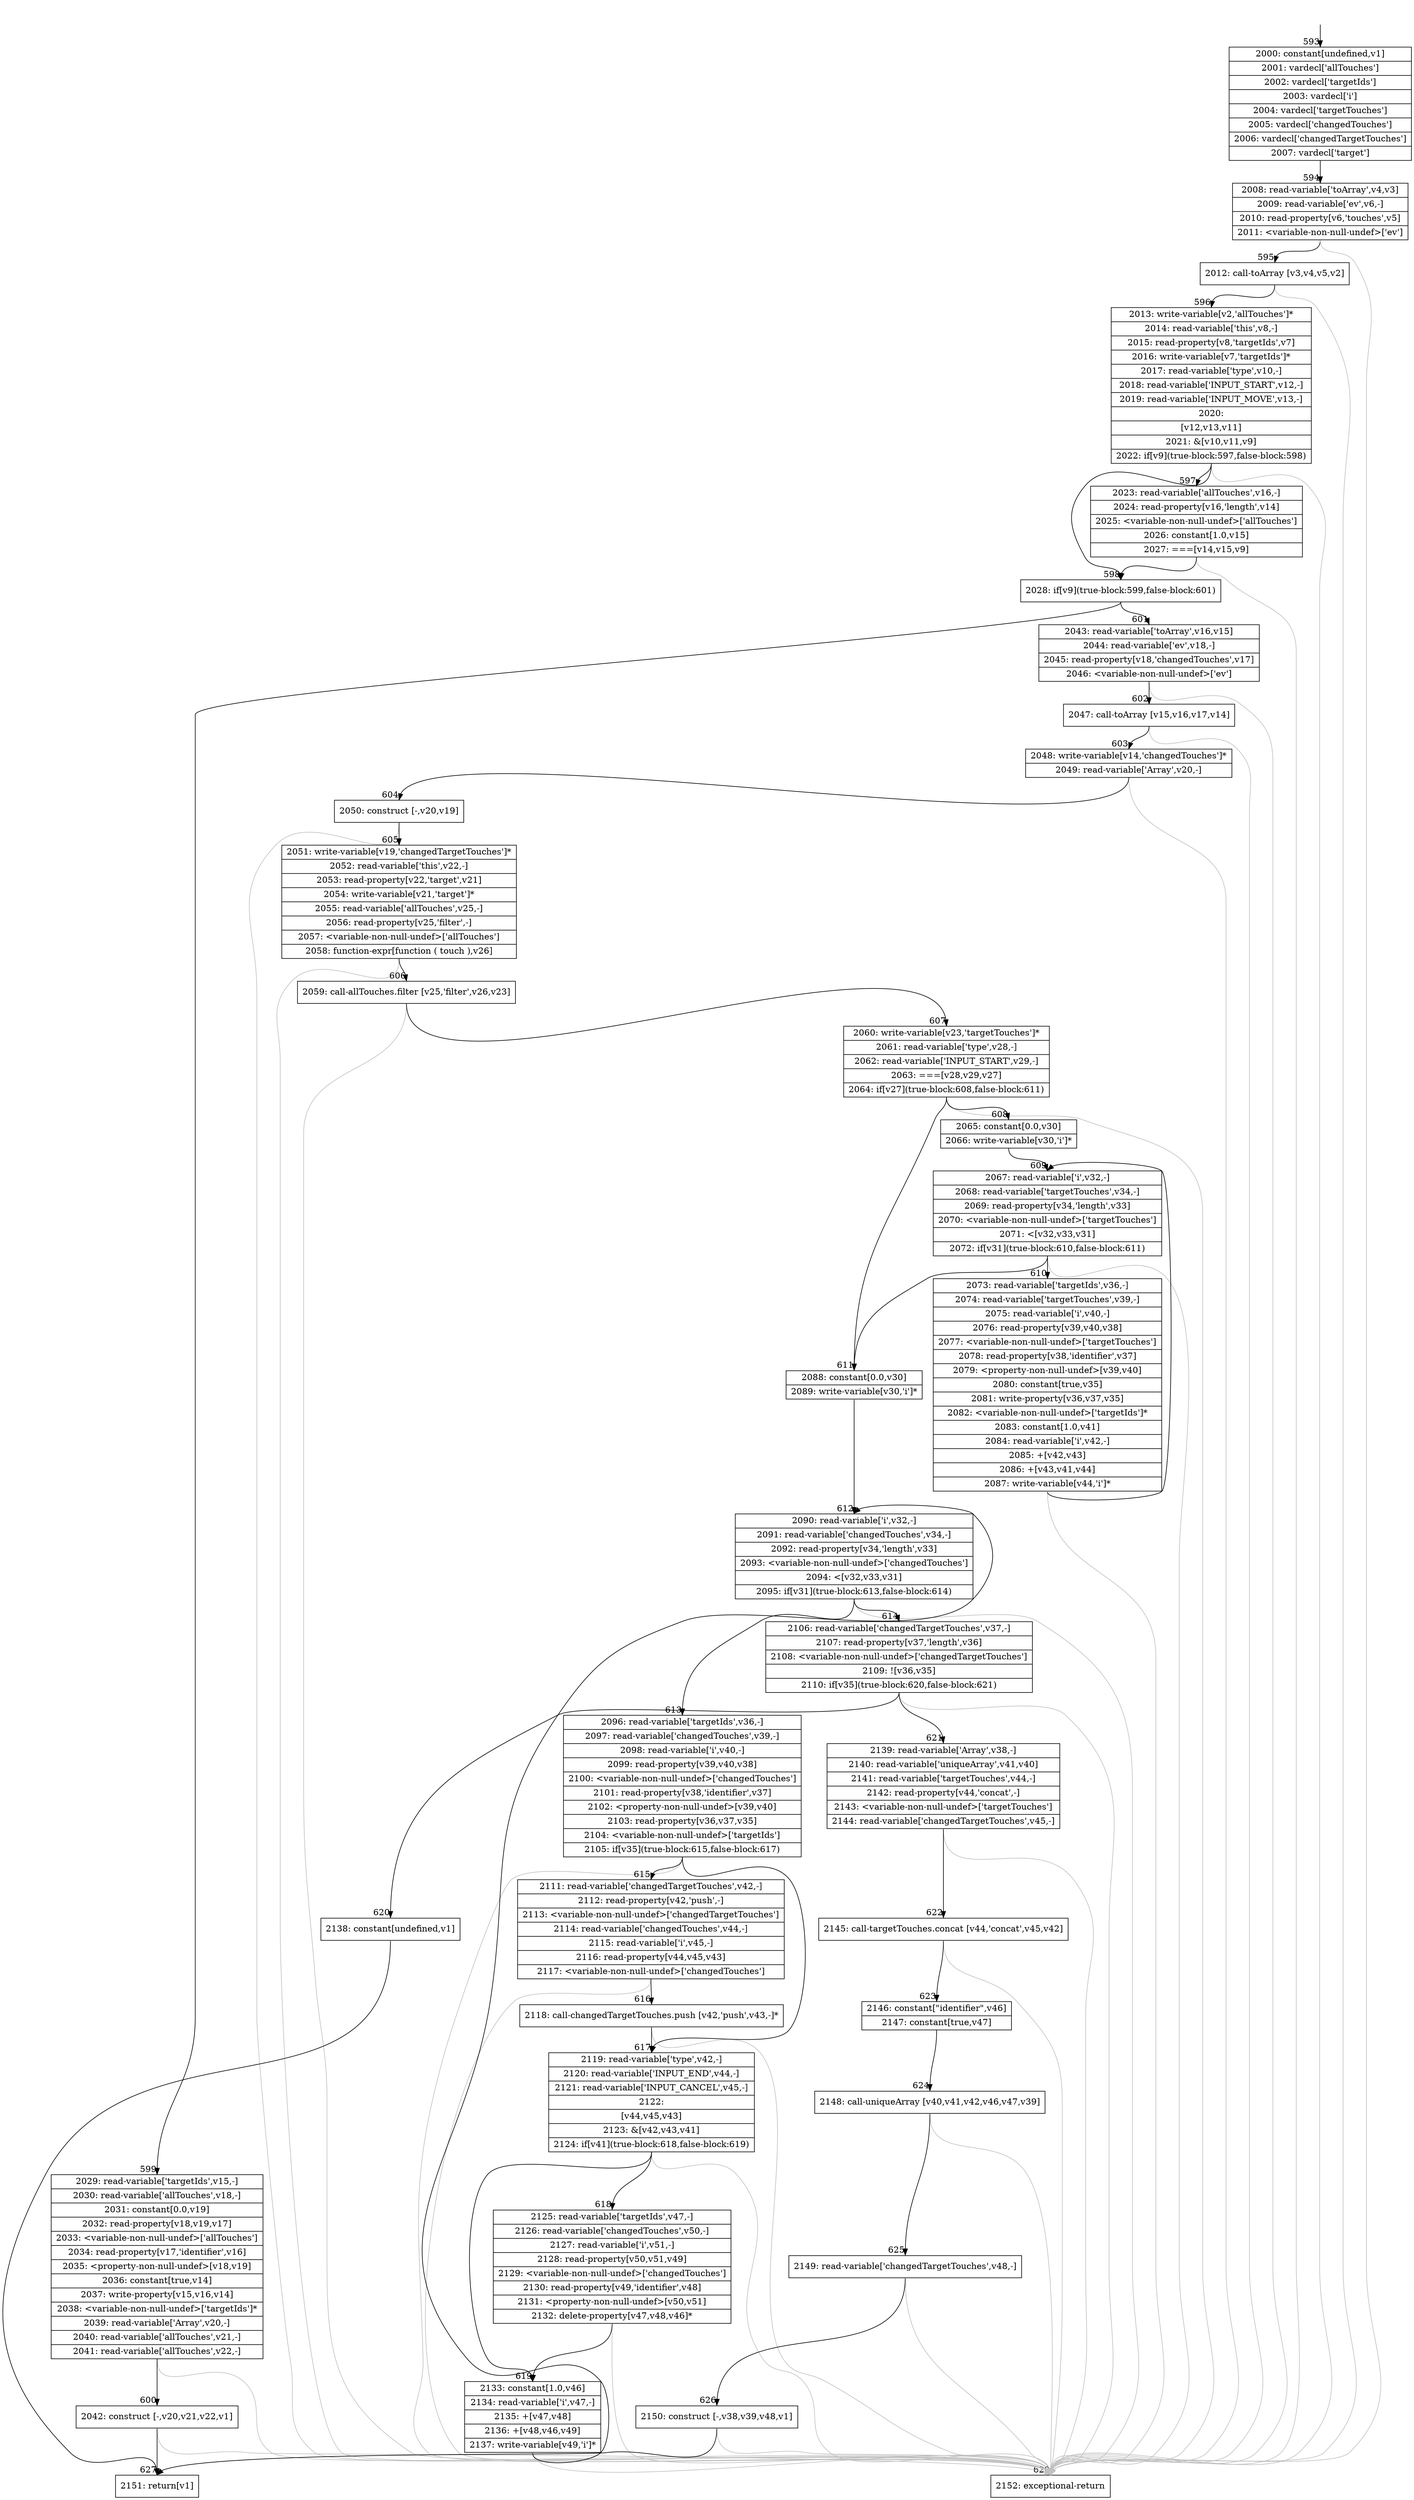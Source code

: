 digraph {
rankdir="TD"
BB_entry53[shape=none,label=""];
BB_entry53 -> BB593 [tailport=s, headport=n, headlabel="    593"]
BB593 [shape=record label="{2000: constant[undefined,v1]|2001: vardecl['allTouches']|2002: vardecl['targetIds']|2003: vardecl['i']|2004: vardecl['targetTouches']|2005: vardecl['changedTouches']|2006: vardecl['changedTargetTouches']|2007: vardecl['target']}" ] 
BB593 -> BB594 [tailport=s, headport=n, headlabel="      594"]
BB594 [shape=record label="{2008: read-variable['toArray',v4,v3]|2009: read-variable['ev',v6,-]|2010: read-property[v6,'touches',v5]|2011: \<variable-non-null-undef\>['ev']}" ] 
BB594 -> BB595 [tailport=s, headport=n, headlabel="      595"]
BB594 -> BB628 [tailport=s, headport=n, color=gray, headlabel="      628"]
BB595 [shape=record label="{2012: call-toArray [v3,v4,v5,v2]}" ] 
BB595 -> BB596 [tailport=s, headport=n, headlabel="      596"]
BB595 -> BB628 [tailport=s, headport=n, color=gray]
BB596 [shape=record label="{2013: write-variable[v2,'allTouches']*|2014: read-variable['this',v8,-]|2015: read-property[v8,'targetIds',v7]|2016: write-variable[v7,'targetIds']*|2017: read-variable['type',v10,-]|2018: read-variable['INPUT_START',v12,-]|2019: read-variable['INPUT_MOVE',v13,-]|2020: |[v12,v13,v11]|2021: &[v10,v11,v9]|2022: if[v9](true-block:597,false-block:598)}" ] 
BB596 -> BB598 [tailport=s, headport=n, headlabel="      598"]
BB596 -> BB597 [tailport=s, headport=n, headlabel="      597"]
BB596 -> BB628 [tailport=s, headport=n, color=gray]
BB597 [shape=record label="{2023: read-variable['allTouches',v16,-]|2024: read-property[v16,'length',v14]|2025: \<variable-non-null-undef\>['allTouches']|2026: constant[1.0,v15]|2027: ===[v14,v15,v9]}" ] 
BB597 -> BB598 [tailport=s, headport=n]
BB597 -> BB628 [tailport=s, headport=n, color=gray]
BB598 [shape=record label="{2028: if[v9](true-block:599,false-block:601)}" ] 
BB598 -> BB599 [tailport=s, headport=n, headlabel="      599"]
BB598 -> BB601 [tailport=s, headport=n, headlabel="      601"]
BB599 [shape=record label="{2029: read-variable['targetIds',v15,-]|2030: read-variable['allTouches',v18,-]|2031: constant[0.0,v19]|2032: read-property[v18,v19,v17]|2033: \<variable-non-null-undef\>['allTouches']|2034: read-property[v17,'identifier',v16]|2035: \<property-non-null-undef\>[v18,v19]|2036: constant[true,v14]|2037: write-property[v15,v16,v14]|2038: \<variable-non-null-undef\>['targetIds']*|2039: read-variable['Array',v20,-]|2040: read-variable['allTouches',v21,-]|2041: read-variable['allTouches',v22,-]}" ] 
BB599 -> BB600 [tailport=s, headport=n, headlabel="      600"]
BB599 -> BB628 [tailport=s, headport=n, color=gray]
BB600 [shape=record label="{2042: construct [-,v20,v21,v22,v1]}" ] 
BB600 -> BB627 [tailport=s, headport=n, headlabel="      627"]
BB600 -> BB628 [tailport=s, headport=n, color=gray]
BB601 [shape=record label="{2043: read-variable['toArray',v16,v15]|2044: read-variable['ev',v18,-]|2045: read-property[v18,'changedTouches',v17]|2046: \<variable-non-null-undef\>['ev']}" ] 
BB601 -> BB602 [tailport=s, headport=n, headlabel="      602"]
BB601 -> BB628 [tailport=s, headport=n, color=gray]
BB602 [shape=record label="{2047: call-toArray [v15,v16,v17,v14]}" ] 
BB602 -> BB603 [tailport=s, headport=n, headlabel="      603"]
BB602 -> BB628 [tailport=s, headport=n, color=gray]
BB603 [shape=record label="{2048: write-variable[v14,'changedTouches']*|2049: read-variable['Array',v20,-]}" ] 
BB603 -> BB604 [tailport=s, headport=n, headlabel="      604"]
BB603 -> BB628 [tailport=s, headport=n, color=gray]
BB604 [shape=record label="{2050: construct [-,v20,v19]}" ] 
BB604 -> BB605 [tailport=s, headport=n, headlabel="      605"]
BB604 -> BB628 [tailport=s, headport=n, color=gray]
BB605 [shape=record label="{2051: write-variable[v19,'changedTargetTouches']*|2052: read-variable['this',v22,-]|2053: read-property[v22,'target',v21]|2054: write-variable[v21,'target']*|2055: read-variable['allTouches',v25,-]|2056: read-property[v25,'filter',-]|2057: \<variable-non-null-undef\>['allTouches']|2058: function-expr[function ( touch ),v26]}" ] 
BB605 -> BB606 [tailport=s, headport=n, headlabel="      606"]
BB605 -> BB628 [tailport=s, headport=n, color=gray]
BB606 [shape=record label="{2059: call-allTouches.filter [v25,'filter',v26,v23]}" ] 
BB606 -> BB607 [tailport=s, headport=n, headlabel="      607"]
BB606 -> BB628 [tailport=s, headport=n, color=gray]
BB607 [shape=record label="{2060: write-variable[v23,'targetTouches']*|2061: read-variable['type',v28,-]|2062: read-variable['INPUT_START',v29,-]|2063: ===[v28,v29,v27]|2064: if[v27](true-block:608,false-block:611)}" ] 
BB607 -> BB608 [tailport=s, headport=n, headlabel="      608"]
BB607 -> BB611 [tailport=s, headport=n, headlabel="      611"]
BB607 -> BB628 [tailport=s, headport=n, color=gray]
BB608 [shape=record label="{2065: constant[0.0,v30]|2066: write-variable[v30,'i']*}" ] 
BB608 -> BB609 [tailport=s, headport=n, headlabel="      609"]
BB609 [shape=record label="{2067: read-variable['i',v32,-]|2068: read-variable['targetTouches',v34,-]|2069: read-property[v34,'length',v33]|2070: \<variable-non-null-undef\>['targetTouches']|2071: \<[v32,v33,v31]|2072: if[v31](true-block:610,false-block:611)}" ] 
BB609 -> BB610 [tailport=s, headport=n, headlabel="      610"]
BB609 -> BB611 [tailport=s, headport=n]
BB609 -> BB628 [tailport=s, headport=n, color=gray]
BB610 [shape=record label="{2073: read-variable['targetIds',v36,-]|2074: read-variable['targetTouches',v39,-]|2075: read-variable['i',v40,-]|2076: read-property[v39,v40,v38]|2077: \<variable-non-null-undef\>['targetTouches']|2078: read-property[v38,'identifier',v37]|2079: \<property-non-null-undef\>[v39,v40]|2080: constant[true,v35]|2081: write-property[v36,v37,v35]|2082: \<variable-non-null-undef\>['targetIds']*|2083: constant[1.0,v41]|2084: read-variable['i',v42,-]|2085: +[v42,v43]|2086: +[v43,v41,v44]|2087: write-variable[v44,'i']*}" ] 
BB610 -> BB609 [tailport=s, headport=n]
BB610 -> BB628 [tailport=s, headport=n, color=gray]
BB611 [shape=record label="{2088: constant[0.0,v30]|2089: write-variable[v30,'i']*}" ] 
BB611 -> BB612 [tailport=s, headport=n, headlabel="      612"]
BB612 [shape=record label="{2090: read-variable['i',v32,-]|2091: read-variable['changedTouches',v34,-]|2092: read-property[v34,'length',v33]|2093: \<variable-non-null-undef\>['changedTouches']|2094: \<[v32,v33,v31]|2095: if[v31](true-block:613,false-block:614)}" ] 
BB612 -> BB613 [tailport=s, headport=n, headlabel="      613"]
BB612 -> BB614 [tailport=s, headport=n, headlabel="      614"]
BB612 -> BB628 [tailport=s, headport=n, color=gray]
BB613 [shape=record label="{2096: read-variable['targetIds',v36,-]|2097: read-variable['changedTouches',v39,-]|2098: read-variable['i',v40,-]|2099: read-property[v39,v40,v38]|2100: \<variable-non-null-undef\>['changedTouches']|2101: read-property[v38,'identifier',v37]|2102: \<property-non-null-undef\>[v39,v40]|2103: read-property[v36,v37,v35]|2104: \<variable-non-null-undef\>['targetIds']|2105: if[v35](true-block:615,false-block:617)}" ] 
BB613 -> BB615 [tailport=s, headport=n, headlabel="      615"]
BB613 -> BB617 [tailport=s, headport=n, headlabel="      617"]
BB613 -> BB628 [tailport=s, headport=n, color=gray]
BB614 [shape=record label="{2106: read-variable['changedTargetTouches',v37,-]|2107: read-property[v37,'length',v36]|2108: \<variable-non-null-undef\>['changedTargetTouches']|2109: ![v36,v35]|2110: if[v35](true-block:620,false-block:621)}" ] 
BB614 -> BB620 [tailport=s, headport=n, headlabel="      620"]
BB614 -> BB621 [tailport=s, headport=n, headlabel="      621"]
BB614 -> BB628 [tailport=s, headport=n, color=gray]
BB615 [shape=record label="{2111: read-variable['changedTargetTouches',v42,-]|2112: read-property[v42,'push',-]|2113: \<variable-non-null-undef\>['changedTargetTouches']|2114: read-variable['changedTouches',v44,-]|2115: read-variable['i',v45,-]|2116: read-property[v44,v45,v43]|2117: \<variable-non-null-undef\>['changedTouches']}" ] 
BB615 -> BB616 [tailport=s, headport=n, headlabel="      616"]
BB615 -> BB628 [tailport=s, headport=n, color=gray]
BB616 [shape=record label="{2118: call-changedTargetTouches.push [v42,'push',v43,-]*}" ] 
BB616 -> BB617 [tailport=s, headport=n]
BB616 -> BB628 [tailport=s, headport=n, color=gray]
BB617 [shape=record label="{2119: read-variable['type',v42,-]|2120: read-variable['INPUT_END',v44,-]|2121: read-variable['INPUT_CANCEL',v45,-]|2122: |[v44,v45,v43]|2123: &[v42,v43,v41]|2124: if[v41](true-block:618,false-block:619)}" ] 
BB617 -> BB618 [tailport=s, headport=n, headlabel="      618"]
BB617 -> BB619 [tailport=s, headport=n, headlabel="      619"]
BB617 -> BB628 [tailport=s, headport=n, color=gray]
BB618 [shape=record label="{2125: read-variable['targetIds',v47,-]|2126: read-variable['changedTouches',v50,-]|2127: read-variable['i',v51,-]|2128: read-property[v50,v51,v49]|2129: \<variable-non-null-undef\>['changedTouches']|2130: read-property[v49,'identifier',v48]|2131: \<property-non-null-undef\>[v50,v51]|2132: delete-property[v47,v48,v46]*}" ] 
BB618 -> BB619 [tailport=s, headport=n]
BB618 -> BB628 [tailport=s, headport=n, color=gray]
BB619 [shape=record label="{2133: constant[1.0,v46]|2134: read-variable['i',v47,-]|2135: +[v47,v48]|2136: +[v48,v46,v49]|2137: write-variable[v49,'i']*}" ] 
BB619 -> BB612 [tailport=s, headport=n]
BB619 -> BB628 [tailport=s, headport=n, color=gray]
BB620 [shape=record label="{2138: constant[undefined,v1]}" ] 
BB620 -> BB627 [tailport=s, headport=n]
BB621 [shape=record label="{2139: read-variable['Array',v38,-]|2140: read-variable['uniqueArray',v41,v40]|2141: read-variable['targetTouches',v44,-]|2142: read-property[v44,'concat',-]|2143: \<variable-non-null-undef\>['targetTouches']|2144: read-variable['changedTargetTouches',v45,-]}" ] 
BB621 -> BB622 [tailport=s, headport=n, headlabel="      622"]
BB621 -> BB628 [tailport=s, headport=n, color=gray]
BB622 [shape=record label="{2145: call-targetTouches.concat [v44,'concat',v45,v42]}" ] 
BB622 -> BB623 [tailport=s, headport=n, headlabel="      623"]
BB622 -> BB628 [tailport=s, headport=n, color=gray]
BB623 [shape=record label="{2146: constant[\"identifier\",v46]|2147: constant[true,v47]}" ] 
BB623 -> BB624 [tailport=s, headport=n, headlabel="      624"]
BB624 [shape=record label="{2148: call-uniqueArray [v40,v41,v42,v46,v47,v39]}" ] 
BB624 -> BB625 [tailport=s, headport=n, headlabel="      625"]
BB624 -> BB628 [tailport=s, headport=n, color=gray]
BB625 [shape=record label="{2149: read-variable['changedTargetTouches',v48,-]}" ] 
BB625 -> BB626 [tailport=s, headport=n, headlabel="      626"]
BB625 -> BB628 [tailport=s, headport=n, color=gray]
BB626 [shape=record label="{2150: construct [-,v38,v39,v48,v1]}" ] 
BB626 -> BB627 [tailport=s, headport=n]
BB626 -> BB628 [tailport=s, headport=n, color=gray]
BB627 [shape=record label="{2151: return[v1]}" ] 
BB628 [shape=record label="{2152: exceptional-return}" ] 
//#$~ 1026
}
